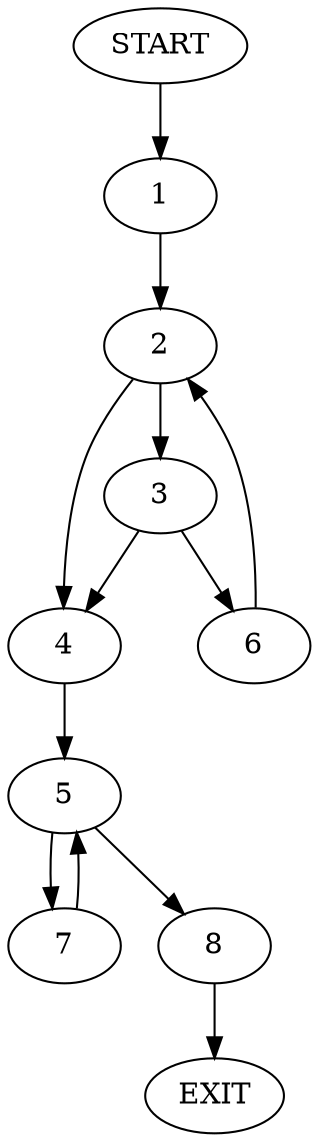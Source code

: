 digraph {
0 [label="START"]
9 [label="EXIT"]
0 -> 1
1 -> 2
2 -> 3
2 -> 4
4 -> 5
3 -> 4
3 -> 6
6 -> 2
5 -> 7
5 -> 8
8 -> 9
7 -> 5
}
